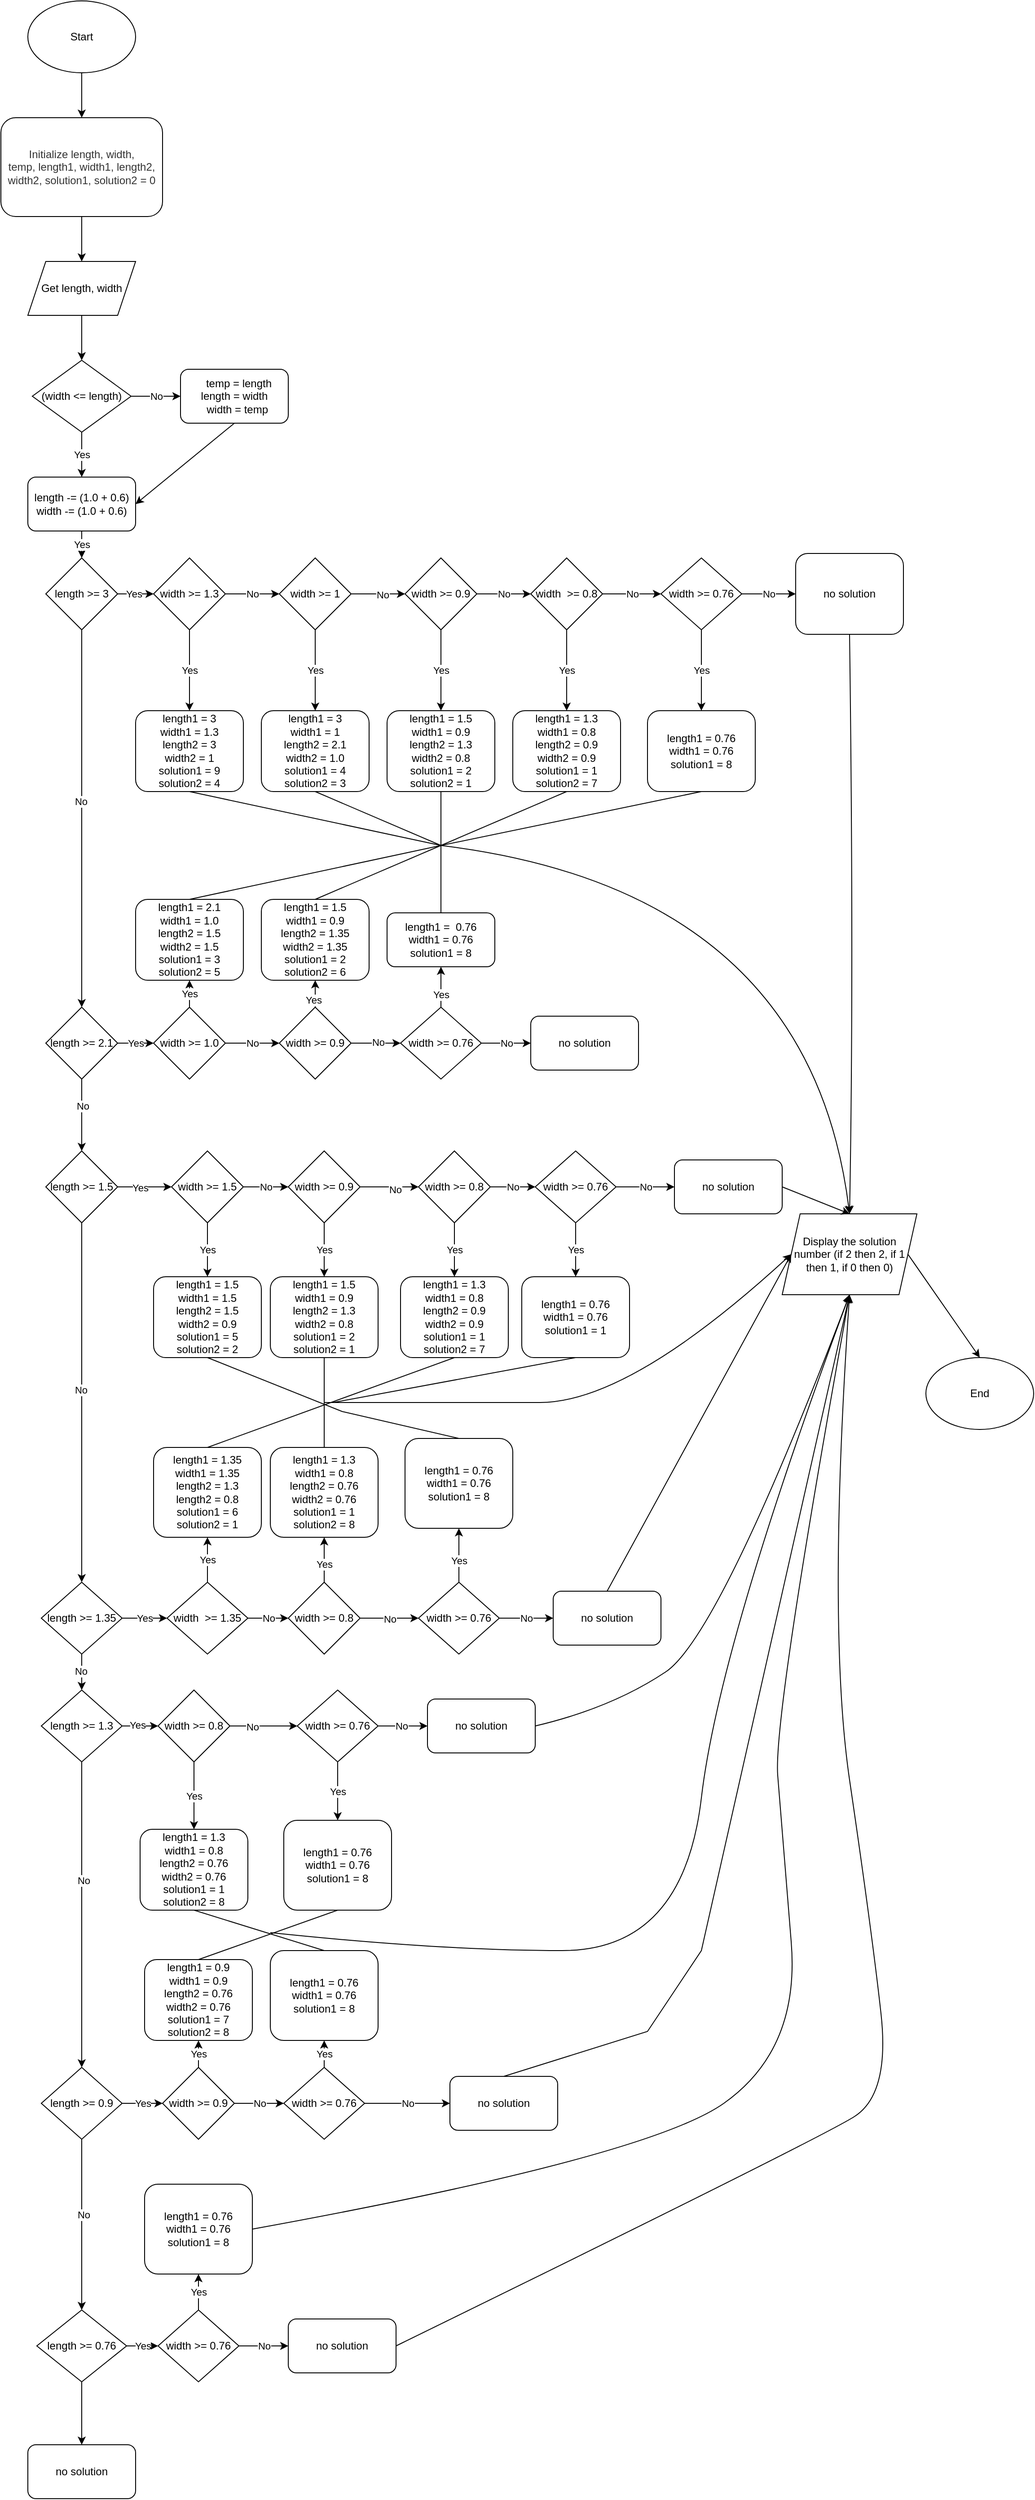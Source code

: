 <mxfile version="15.8.2" type="github">
  <diagram id="d-orxMP7u0uSfBueZLpv" name="Page-1">
    <mxGraphModel dx="1730" dy="965" grid="1" gridSize="10" guides="1" tooltips="1" connect="1" arrows="1" fold="1" page="1" pageScale="1" pageWidth="1200" pageHeight="1920" math="0" shadow="0">
      <root>
        <mxCell id="0" />
        <mxCell id="1" parent="0" />
        <mxCell id="_EXevsXsaBAd4mSZJ1PT-3" value="" style="endArrow=classic;html=1;rounded=0;exitX=0.5;exitY=1;exitDx=0;exitDy=0;entryX=0.5;entryY=0;entryDx=0;entryDy=0;" parent="1" target="_EXevsXsaBAd4mSZJ1PT-4" edge="1">
          <mxGeometry width="50" height="50" relative="1" as="geometry">
            <mxPoint x="100.0" y="110" as="sourcePoint" />
            <mxPoint x="350" y="190" as="targetPoint" />
          </mxGeometry>
        </mxCell>
        <mxCell id="_EXevsXsaBAd4mSZJ1PT-4" value="&lt;span data-lucid-type=&quot;application/vnd.lucid.text&quot; data-lucid-content=&quot;{&amp;#34;t&amp;#34;:&amp;#34;Initialize length, width, temp, length1, width1, length2, width2, type1, type2&amp;#34;,&amp;#34;m&amp;#34;:[{&amp;#34;s&amp;#34;:0,&amp;#34;n&amp;#34;:&amp;#34;a&amp;#34;,&amp;#34;v&amp;#34;:&amp;#34;center&amp;#34;},{&amp;#34;s&amp;#34;:0,&amp;#34;n&amp;#34;:&amp;#34;f&amp;#34;,&amp;#34;v&amp;#34;:&amp;#34;Liberation Serif&amp;#34;,&amp;#34;e&amp;#34;:78},{&amp;#34;s&amp;#34;:0,&amp;#34;n&amp;#34;:&amp;#34;c&amp;#34;,&amp;#34;v&amp;#34;:&amp;#34;333333ff&amp;#34;,&amp;#34;e&amp;#34;:78}]}&quot;&gt;&lt;span style=&quot;text-align: center ; color: rgb(51 , 51 , 51)&quot;&gt;Initialize length, width,&lt;br&gt;temp, length1, width1, length2, width2, solution1, solution2 = 0&lt;/span&gt;&lt;/span&gt;" style="rounded=1;whiteSpace=wrap;html=1;" parent="1" vertex="1">
          <mxGeometry x="10" y="160" width="180" height="110" as="geometry" />
        </mxCell>
        <mxCell id="_EXevsXsaBAd4mSZJ1PT-5" value="Start" style="ellipse;whiteSpace=wrap;html=1;" parent="1" vertex="1">
          <mxGeometry x="40" y="30" width="120" height="80" as="geometry" />
        </mxCell>
        <mxCell id="_EXevsXsaBAd4mSZJ1PT-6" value="" style="endArrow=classic;html=1;rounded=0;" parent="1" edge="1">
          <mxGeometry width="50" height="50" relative="1" as="geometry">
            <mxPoint x="100" y="270" as="sourcePoint" />
            <mxPoint x="100" y="320" as="targetPoint" />
          </mxGeometry>
        </mxCell>
        <mxCell id="_EXevsXsaBAd4mSZJ1PT-7" value="Get length, width" style="shape=parallelogram;perimeter=parallelogramPerimeter;whiteSpace=wrap;html=1;fixedSize=1;" parent="1" vertex="1">
          <mxGeometry x="40" y="320" width="120" height="60" as="geometry" />
        </mxCell>
        <mxCell id="_EXevsXsaBAd4mSZJ1PT-8" value="" style="endArrow=classic;html=1;rounded=0;exitX=0.5;exitY=1;exitDx=0;exitDy=0;" parent="1" source="_EXevsXsaBAd4mSZJ1PT-7" edge="1">
          <mxGeometry width="50" height="50" relative="1" as="geometry">
            <mxPoint x="90" y="430" as="sourcePoint" />
            <mxPoint x="100" y="430" as="targetPoint" />
          </mxGeometry>
        </mxCell>
        <mxCell id="_EXevsXsaBAd4mSZJ1PT-9" value="(width &amp;lt;= length)" style="rhombus;whiteSpace=wrap;html=1;" parent="1" vertex="1">
          <mxGeometry x="45" y="430" width="110" height="80" as="geometry" />
        </mxCell>
        <mxCell id="_EXevsXsaBAd4mSZJ1PT-10" value="Yes" style="endArrow=classic;html=1;rounded=0;exitX=0.5;exitY=1;exitDx=0;exitDy=0;" parent="1" source="_EXevsXsaBAd4mSZJ1PT-9" edge="1">
          <mxGeometry width="50" height="50" relative="1" as="geometry">
            <mxPoint x="80" y="560" as="sourcePoint" />
            <mxPoint x="100" y="560" as="targetPoint" />
          </mxGeometry>
        </mxCell>
        <mxCell id="_EXevsXsaBAd4mSZJ1PT-11" value="No" style="endArrow=classic;html=1;rounded=0;exitX=1;exitY=0.5;exitDx=0;exitDy=0;" parent="1" source="_EXevsXsaBAd4mSZJ1PT-9" edge="1">
          <mxGeometry width="50" height="50" relative="1" as="geometry">
            <mxPoint x="160" y="490" as="sourcePoint" />
            <mxPoint x="210" y="470" as="targetPoint" />
          </mxGeometry>
        </mxCell>
        <mxCell id="_EXevsXsaBAd4mSZJ1PT-12" value="&amp;nbsp; &amp;nbsp;temp = length&lt;br&gt;length = width&lt;br&gt;&amp;nbsp; width = temp" style="rounded=1;whiteSpace=wrap;html=1;align=center;" parent="1" vertex="1">
          <mxGeometry x="210" y="440" width="120" height="60" as="geometry" />
        </mxCell>
        <mxCell id="_EXevsXsaBAd4mSZJ1PT-13" value="length -= (1.0 + 0.6)&lt;br&gt;width -= (1.0 + 0.6)" style="rounded=1;whiteSpace=wrap;html=1;" parent="1" vertex="1">
          <mxGeometry x="40" y="560" width="120" height="60" as="geometry" />
        </mxCell>
        <mxCell id="_EXevsXsaBAd4mSZJ1PT-14" value="Yes" style="endArrow=classic;html=1;rounded=0;exitX=0.5;exitY=1;exitDx=0;exitDy=0;entryX=0.5;entryY=0;entryDx=0;entryDy=0;" parent="1" source="_EXevsXsaBAd4mSZJ1PT-13" target="_EXevsXsaBAd4mSZJ1PT-16" edge="1">
          <mxGeometry width="50" height="50" relative="1" as="geometry">
            <mxPoint x="80" y="670" as="sourcePoint" />
            <mxPoint x="100" y="670" as="targetPoint" />
          </mxGeometry>
        </mxCell>
        <mxCell id="_EXevsXsaBAd4mSZJ1PT-15" value="" style="endArrow=classic;html=1;rounded=0;exitX=0.5;exitY=1;exitDx=0;exitDy=0;entryX=1;entryY=0.5;entryDx=0;entryDy=0;" parent="1" source="_EXevsXsaBAd4mSZJ1PT-12" target="_EXevsXsaBAd4mSZJ1PT-13" edge="1">
          <mxGeometry width="50" height="50" relative="1" as="geometry">
            <mxPoint x="250" y="550" as="sourcePoint" />
            <mxPoint x="300" y="500" as="targetPoint" />
          </mxGeometry>
        </mxCell>
        <mxCell id="_EXevsXsaBAd4mSZJ1PT-16" value="length &amp;gt;= 3" style="rhombus;whiteSpace=wrap;html=1;" parent="1" vertex="1">
          <mxGeometry x="60" y="650" width="80" height="80" as="geometry" />
        </mxCell>
        <mxCell id="_EXevsXsaBAd4mSZJ1PT-17" value="" style="endArrow=classic;html=1;rounded=0;exitX=1;exitY=0.5;exitDx=0;exitDy=0;entryX=0;entryY=0.5;entryDx=0;entryDy=0;" parent="1" target="_EXevsXsaBAd4mSZJ1PT-19" edge="1" source="_EXevsXsaBAd4mSZJ1PT-16">
          <mxGeometry width="50" height="50" relative="1" as="geometry">
            <mxPoint x="140" y="625" as="sourcePoint" />
            <mxPoint x="200" y="515" as="targetPoint" />
          </mxGeometry>
        </mxCell>
        <mxCell id="_EXevsXsaBAd4mSZJ1PT-18" value="Yes" style="edgeLabel;html=1;align=center;verticalAlign=middle;resizable=0;points=[];" parent="_EXevsXsaBAd4mSZJ1PT-17" vertex="1" connectable="0">
          <mxGeometry x="-0.105" relative="1" as="geometry">
            <mxPoint as="offset" />
          </mxGeometry>
        </mxCell>
        <mxCell id="_EXevsXsaBAd4mSZJ1PT-19" value="width &amp;gt;= 1.3" style="rhombus;whiteSpace=wrap;html=1;" parent="1" vertex="1">
          <mxGeometry x="180" y="650" width="80" height="80" as="geometry" />
        </mxCell>
        <mxCell id="_EXevsXsaBAd4mSZJ1PT-20" value="No" style="endArrow=classic;html=1;rounded=0;exitX=1;exitY=0.5;exitDx=0;exitDy=0;entryX=0;entryY=0.5;entryDx=0;entryDy=0;" parent="1" source="_EXevsXsaBAd4mSZJ1PT-19" target="_EXevsXsaBAd4mSZJ1PT-21" edge="1">
          <mxGeometry width="50" height="50" relative="1" as="geometry">
            <mxPoint x="280" y="535" as="sourcePoint" />
            <mxPoint x="330" y="515" as="targetPoint" />
          </mxGeometry>
        </mxCell>
        <mxCell id="_EXevsXsaBAd4mSZJ1PT-21" value="width &amp;gt;= 1" style="rhombus;whiteSpace=wrap;html=1;" parent="1" vertex="1">
          <mxGeometry x="320" y="650" width="80" height="80" as="geometry" />
        </mxCell>
        <mxCell id="_EXevsXsaBAd4mSZJ1PT-22" value="" style="endArrow=classic;html=1;rounded=0;exitX=0.5;exitY=1;exitDx=0;exitDy=0;entryX=0.5;entryY=0;entryDx=0;entryDy=0;" parent="1" source="_EXevsXsaBAd4mSZJ1PT-16" target="_EXevsXsaBAd4mSZJ1PT-23" edge="1">
          <mxGeometry width="50" height="50" relative="1" as="geometry">
            <mxPoint x="70" y="800" as="sourcePoint" />
            <mxPoint x="100" y="800" as="targetPoint" />
          </mxGeometry>
        </mxCell>
        <mxCell id="_EXevsXsaBAd4mSZJ1PT-35" value="No" style="edgeLabel;html=1;align=center;verticalAlign=middle;resizable=0;points=[];" parent="_EXevsXsaBAd4mSZJ1PT-22" vertex="1" connectable="0">
          <mxGeometry x="-0.092" y="-1" relative="1" as="geometry">
            <mxPoint as="offset" />
          </mxGeometry>
        </mxCell>
        <mxCell id="_EXevsXsaBAd4mSZJ1PT-23" value="length &amp;gt;= 2.1" style="rhombus;whiteSpace=wrap;html=1;" parent="1" vertex="1">
          <mxGeometry x="60" y="1150" width="80" height="80" as="geometry" />
        </mxCell>
        <mxCell id="_EXevsXsaBAd4mSZJ1PT-24" value="" style="endArrow=classic;html=1;rounded=0;exitX=0.5;exitY=1;exitDx=0;exitDy=0;entryX=0.5;entryY=0;entryDx=0;entryDy=0;" parent="1" source="_EXevsXsaBAd4mSZJ1PT-23" target="_EXevsXsaBAd4mSZJ1PT-25" edge="1">
          <mxGeometry width="50" height="50" relative="1" as="geometry">
            <mxPoint x="70" y="930" as="sourcePoint" />
            <mxPoint x="100" y="930" as="targetPoint" />
          </mxGeometry>
        </mxCell>
        <mxCell id="_EXevsXsaBAd4mSZJ1PT-36" value="No" style="edgeLabel;html=1;align=center;verticalAlign=middle;resizable=0;points=[];" parent="_EXevsXsaBAd4mSZJ1PT-24" vertex="1" connectable="0">
          <mxGeometry x="-0.244" y="1" relative="1" as="geometry">
            <mxPoint as="offset" />
          </mxGeometry>
        </mxCell>
        <mxCell id="_EXevsXsaBAd4mSZJ1PT-25" value="length &amp;gt;= 1.5" style="rhombus;whiteSpace=wrap;html=1;" parent="1" vertex="1">
          <mxGeometry x="60" y="1310" width="80" height="80" as="geometry" />
        </mxCell>
        <mxCell id="_EXevsXsaBAd4mSZJ1PT-26" value="" style="endArrow=classic;html=1;rounded=0;exitX=0.5;exitY=1;exitDx=0;exitDy=0;entryX=0.5;entryY=0;entryDx=0;entryDy=0;" parent="1" source="_EXevsXsaBAd4mSZJ1PT-25" target="_EXevsXsaBAd4mSZJ1PT-27" edge="1">
          <mxGeometry width="50" height="50" relative="1" as="geometry">
            <mxPoint x="70" y="1060" as="sourcePoint" />
            <mxPoint x="100" y="1050" as="targetPoint" />
          </mxGeometry>
        </mxCell>
        <mxCell id="_EXevsXsaBAd4mSZJ1PT-37" value="No" style="edgeLabel;html=1;align=center;verticalAlign=middle;resizable=0;points=[];" parent="_EXevsXsaBAd4mSZJ1PT-26" vertex="1" connectable="0">
          <mxGeometry x="-0.072" y="-1" relative="1" as="geometry">
            <mxPoint as="offset" />
          </mxGeometry>
        </mxCell>
        <mxCell id="_EXevsXsaBAd4mSZJ1PT-27" value="length &amp;gt;= 1.35" style="rhombus;whiteSpace=wrap;html=1;" parent="1" vertex="1">
          <mxGeometry x="55" y="1790" width="90" height="80" as="geometry" />
        </mxCell>
        <mxCell id="_EXevsXsaBAd4mSZJ1PT-28" value="" style="endArrow=classic;html=1;rounded=0;exitX=0.5;exitY=1;exitDx=0;exitDy=0;entryX=0.5;entryY=0;entryDx=0;entryDy=0;" parent="1" source="_EXevsXsaBAd4mSZJ1PT-27" target="_EXevsXsaBAd4mSZJ1PT-29" edge="1">
          <mxGeometry width="50" height="50" relative="1" as="geometry">
            <mxPoint x="150" y="1110" as="sourcePoint" />
            <mxPoint x="200" y="1090" as="targetPoint" />
          </mxGeometry>
        </mxCell>
        <mxCell id="_EXevsXsaBAd4mSZJ1PT-38" value="No" style="edgeLabel;html=1;align=center;verticalAlign=middle;resizable=0;points=[];" parent="_EXevsXsaBAd4mSZJ1PT-28" vertex="1" connectable="0">
          <mxGeometry x="-0.063" y="-1" relative="1" as="geometry">
            <mxPoint as="offset" />
          </mxGeometry>
        </mxCell>
        <mxCell id="_EXevsXsaBAd4mSZJ1PT-29" value="length &amp;gt;= 1.3" style="rhombus;whiteSpace=wrap;html=1;" parent="1" vertex="1">
          <mxGeometry x="55" y="1910" width="90" height="80" as="geometry" />
        </mxCell>
        <mxCell id="_EXevsXsaBAd4mSZJ1PT-31" value="" style="endArrow=classic;html=1;rounded=0;entryX=0.5;entryY=0;entryDx=0;entryDy=0;exitX=0.5;exitY=1;exitDx=0;exitDy=0;" parent="1" source="_EXevsXsaBAd4mSZJ1PT-29" target="_EXevsXsaBAd4mSZJ1PT-108" edge="1">
          <mxGeometry width="50" height="50" relative="1" as="geometry">
            <mxPoint x="30" y="1450" as="sourcePoint" />
            <mxPoint x="350" y="1290" as="targetPoint" />
          </mxGeometry>
        </mxCell>
        <mxCell id="_EXevsXsaBAd4mSZJ1PT-39" value="No" style="edgeLabel;html=1;align=center;verticalAlign=middle;resizable=0;points=[];" parent="_EXevsXsaBAd4mSZJ1PT-31" vertex="1" connectable="0">
          <mxGeometry x="-0.225" y="2" relative="1" as="geometry">
            <mxPoint as="offset" />
          </mxGeometry>
        </mxCell>
        <mxCell id="_EXevsXsaBAd4mSZJ1PT-33" value="" style="endArrow=classic;html=1;rounded=0;exitX=0.5;exitY=1;exitDx=0;exitDy=0;entryX=0.5;entryY=0;entryDx=0;entryDy=0;" parent="1" source="_EXevsXsaBAd4mSZJ1PT-108" target="_EXevsXsaBAd4mSZJ1PT-34" edge="1">
          <mxGeometry width="50" height="50" relative="1" as="geometry">
            <mxPoint x="430" y="1180" as="sourcePoint" />
            <mxPoint x="480" y="1090" as="targetPoint" />
          </mxGeometry>
        </mxCell>
        <mxCell id="_EXevsXsaBAd4mSZJ1PT-40" value="No" style="edgeLabel;html=1;align=center;verticalAlign=middle;resizable=0;points=[];" parent="_EXevsXsaBAd4mSZJ1PT-33" vertex="1" connectable="0">
          <mxGeometry x="-0.115" y="2" relative="1" as="geometry">
            <mxPoint as="offset" />
          </mxGeometry>
        </mxCell>
        <mxCell id="_EXevsXsaBAd4mSZJ1PT-34" value="length &amp;gt;= 0.76" style="rhombus;whiteSpace=wrap;html=1;" parent="1" vertex="1">
          <mxGeometry x="50" y="2600" width="100" height="80" as="geometry" />
        </mxCell>
        <mxCell id="_EXevsXsaBAd4mSZJ1PT-42" value="length1 = 3&lt;br&gt;width1 = 1.3&lt;br&gt;length2 = 3&lt;br&gt;width2 = 1&lt;br&gt;solution1 = 9&lt;br&gt;solution2 = 4" style="rounded=1;whiteSpace=wrap;html=1;align=center;" parent="1" vertex="1">
          <mxGeometry x="160" y="820" width="120" height="90" as="geometry" />
        </mxCell>
        <mxCell id="_EXevsXsaBAd4mSZJ1PT-45" value="length1 = 3&lt;br&gt;width1 = 1&lt;br&gt;length2 = 2.1&lt;br&gt;width2 = 1.0&lt;br&gt;solution1 = 4&lt;br&gt;solution2 = 3" style="rounded=1;whiteSpace=wrap;html=1;" parent="1" vertex="1">
          <mxGeometry x="300" y="820" width="120" height="90" as="geometry" />
        </mxCell>
        <mxCell id="_EXevsXsaBAd4mSZJ1PT-46" value="Yes" style="endArrow=classic;html=1;rounded=0;exitX=1;exitY=0.5;exitDx=0;exitDy=0;entryX=0;entryY=0.5;entryDx=0;entryDy=0;" parent="1" source="_EXevsXsaBAd4mSZJ1PT-23" target="_EXevsXsaBAd4mSZJ1PT-50" edge="1">
          <mxGeometry width="50" height="50" relative="1" as="geometry">
            <mxPoint x="340" y="850" as="sourcePoint" />
            <mxPoint x="200" y="840" as="targetPoint" />
          </mxGeometry>
        </mxCell>
        <mxCell id="_EXevsXsaBAd4mSZJ1PT-50" value="width &amp;gt;= 1.0" style="rhombus;whiteSpace=wrap;html=1;" parent="1" vertex="1">
          <mxGeometry x="180" y="1150" width="80" height="80" as="geometry" />
        </mxCell>
        <mxCell id="_EXevsXsaBAd4mSZJ1PT-51" value="Yes" style="endArrow=classic;html=1;rounded=0;exitX=0.5;exitY=0;exitDx=0;exitDy=0;entryX=0.5;entryY=1;entryDx=0;entryDy=0;" parent="1" source="_EXevsXsaBAd4mSZJ1PT-50" target="_EXevsXsaBAd4mSZJ1PT-52" edge="1">
          <mxGeometry width="50" height="50" relative="1" as="geometry">
            <mxPoint x="280" y="860" as="sourcePoint" />
            <mxPoint x="330" y="840" as="targetPoint" />
          </mxGeometry>
        </mxCell>
        <mxCell id="_EXevsXsaBAd4mSZJ1PT-52" value="length1 = 2.1&lt;br&gt;width1 = 1.0&lt;br&gt;length2 = 1.5&lt;br&gt;width2 = 1.5&lt;br&gt;solution1 = 3&lt;br&gt;solution2 = 5" style="rounded=1;whiteSpace=wrap;html=1;" parent="1" vertex="1">
          <mxGeometry x="160" y="1030" width="120" height="90" as="geometry" />
        </mxCell>
        <mxCell id="_EXevsXsaBAd4mSZJ1PT-54" value="No" style="endArrow=classic;html=1;rounded=0;exitX=1;exitY=0.5;exitDx=0;exitDy=0;entryX=0;entryY=0.5;entryDx=0;entryDy=0;" parent="1" source="_EXevsXsaBAd4mSZJ1PT-50" target="_EXevsXsaBAd4mSZJ1PT-57" edge="1">
          <mxGeometry width="50" height="50" relative="1" as="geometry">
            <mxPoint x="280" y="870" as="sourcePoint" />
            <mxPoint x="330" y="880" as="targetPoint" />
          </mxGeometry>
        </mxCell>
        <mxCell id="_EXevsXsaBAd4mSZJ1PT-56" value="" style="endArrow=classic;html=1;rounded=0;exitX=1;exitY=0.5;exitDx=0;exitDy=0;entryX=0;entryY=0.5;entryDx=0;entryDy=0;" parent="1" source="_EXevsXsaBAd4mSZJ1PT-25" target="_EXevsXsaBAd4mSZJ1PT-67" edge="1">
          <mxGeometry width="50" height="50" relative="1" as="geometry">
            <mxPoint x="140" y="990" as="sourcePoint" />
            <mxPoint x="190" y="970" as="targetPoint" />
          </mxGeometry>
        </mxCell>
        <mxCell id="_EXevsXsaBAd4mSZJ1PT-72" value="Yes" style="edgeLabel;html=1;align=center;verticalAlign=middle;resizable=0;points=[];" parent="_EXevsXsaBAd4mSZJ1PT-56" vertex="1" connectable="0">
          <mxGeometry x="-0.182" y="-1" relative="1" as="geometry">
            <mxPoint as="offset" />
          </mxGeometry>
        </mxCell>
        <mxCell id="_EXevsXsaBAd4mSZJ1PT-57" value="width &amp;gt;= 0.9" style="rhombus;whiteSpace=wrap;html=1;" parent="1" vertex="1">
          <mxGeometry x="320" y="1150" width="80" height="80" as="geometry" />
        </mxCell>
        <mxCell id="_EXevsXsaBAd4mSZJ1PT-58" value="" style="endArrow=classic;html=1;rounded=0;entryX=0.5;entryY=1;entryDx=0;entryDy=0;exitX=0.5;exitY=0;exitDx=0;exitDy=0;" parent="1" source="_EXevsXsaBAd4mSZJ1PT-57" target="_EXevsXsaBAd4mSZJ1PT-59" edge="1">
          <mxGeometry width="50" height="50" relative="1" as="geometry">
            <mxPoint x="370" y="1070" as="sourcePoint" />
            <mxPoint x="460" y="840" as="targetPoint" />
          </mxGeometry>
        </mxCell>
        <mxCell id="_EXevsXsaBAd4mSZJ1PT-60" value="Yes" style="edgeLabel;html=1;align=center;verticalAlign=middle;resizable=0;points=[];" parent="_EXevsXsaBAd4mSZJ1PT-58" vertex="1" connectable="0">
          <mxGeometry x="-0.421" y="2" relative="1" as="geometry">
            <mxPoint as="offset" />
          </mxGeometry>
        </mxCell>
        <mxCell id="_EXevsXsaBAd4mSZJ1PT-59" value="length1 = 1.5&lt;br&gt;width1 = 0.9&lt;br&gt;length2 = 1.35&lt;br&gt;width2 = 1.35&lt;br&gt;solution1 = 2&lt;br&gt;solution2 = 6" style="rounded=1;whiteSpace=wrap;html=1;" parent="1" vertex="1">
          <mxGeometry x="300" y="1030" width="120" height="90" as="geometry" />
        </mxCell>
        <mxCell id="_EXevsXsaBAd4mSZJ1PT-61" value="width &amp;gt;= 0.76" style="rhombus;whiteSpace=wrap;html=1;" parent="1" vertex="1">
          <mxGeometry x="455" y="1150" width="90" height="80" as="geometry" />
        </mxCell>
        <mxCell id="_EXevsXsaBAd4mSZJ1PT-62" value="" style="endArrow=classic;html=1;rounded=0;exitX=1;exitY=0.5;exitDx=0;exitDy=0;entryX=0;entryY=0.5;entryDx=0;entryDy=0;" parent="1" source="_EXevsXsaBAd4mSZJ1PT-57" target="_EXevsXsaBAd4mSZJ1PT-61" edge="1">
          <mxGeometry width="50" height="50" relative="1" as="geometry">
            <mxPoint x="350" y="970" as="sourcePoint" />
            <mxPoint x="400" y="920" as="targetPoint" />
          </mxGeometry>
        </mxCell>
        <mxCell id="_EXevsXsaBAd4mSZJ1PT-63" value="No" style="edgeLabel;html=1;align=center;verticalAlign=middle;resizable=0;points=[];" parent="_EXevsXsaBAd4mSZJ1PT-62" vertex="1" connectable="0">
          <mxGeometry x="0.086" y="1" relative="1" as="geometry">
            <mxPoint as="offset" />
          </mxGeometry>
        </mxCell>
        <mxCell id="_EXevsXsaBAd4mSZJ1PT-64" value="" style="endArrow=classic;html=1;rounded=0;exitX=0.5;exitY=0;exitDx=0;exitDy=0;entryX=0.5;entryY=1;entryDx=0;entryDy=0;" parent="1" source="_EXevsXsaBAd4mSZJ1PT-61" target="_EXevsXsaBAd4mSZJ1PT-65" edge="1">
          <mxGeometry width="50" height="50" relative="1" as="geometry">
            <mxPoint x="550" y="920" as="sourcePoint" />
            <mxPoint x="590" y="900" as="targetPoint" />
          </mxGeometry>
        </mxCell>
        <mxCell id="_EXevsXsaBAd4mSZJ1PT-66" value="Yes" style="edgeLabel;html=1;align=center;verticalAlign=middle;resizable=0;points=[];" parent="_EXevsXsaBAd4mSZJ1PT-64" vertex="1" connectable="0">
          <mxGeometry x="-0.386" relative="1" as="geometry">
            <mxPoint as="offset" />
          </mxGeometry>
        </mxCell>
        <mxCell id="_EXevsXsaBAd4mSZJ1PT-65" value="length1 = &amp;nbsp;0.76&lt;br&gt;width1 = 0.76&lt;br&gt;solution1 = 8" style="rounded=1;whiteSpace=wrap;html=1;" parent="1" vertex="1">
          <mxGeometry x="440" y="1045" width="120" height="60" as="geometry" />
        </mxCell>
        <mxCell id="_EXevsXsaBAd4mSZJ1PT-67" value="width &amp;gt;= 1.5" style="rhombus;whiteSpace=wrap;html=1;" parent="1" vertex="1">
          <mxGeometry x="200" y="1310" width="80" height="80" as="geometry" />
        </mxCell>
        <mxCell id="_EXevsXsaBAd4mSZJ1PT-68" value="No" style="endArrow=classic;html=1;rounded=0;exitX=1;exitY=0.5;exitDx=0;exitDy=0;entryX=0;entryY=0.5;entryDx=0;entryDy=0;" parent="1" source="_EXevsXsaBAd4mSZJ1PT-67" target="_EXevsXsaBAd4mSZJ1PT-69" edge="1">
          <mxGeometry width="50" height="50" relative="1" as="geometry">
            <mxPoint x="270" y="860" as="sourcePoint" />
            <mxPoint x="320" y="840" as="targetPoint" />
          </mxGeometry>
        </mxCell>
        <mxCell id="_EXevsXsaBAd4mSZJ1PT-69" value="width &amp;gt;= 0.9" style="rhombus;whiteSpace=wrap;html=1;" parent="1" vertex="1">
          <mxGeometry x="330" y="1310" width="80" height="80" as="geometry" />
        </mxCell>
        <mxCell id="_EXevsXsaBAd4mSZJ1PT-73" value="length1 = 1.5&lt;br&gt;width1 = 1.5&lt;br&gt;length2 = 1.5&lt;br&gt;width2 = 0.9&lt;br&gt;solution1 = 5&lt;br&gt;solution2 = 2" style="rounded=1;whiteSpace=wrap;html=1;" parent="1" vertex="1">
          <mxGeometry x="180" y="1450" width="120" height="90" as="geometry" />
        </mxCell>
        <mxCell id="_EXevsXsaBAd4mSZJ1PT-76" value="" style="endArrow=classic;html=1;rounded=0;entryX=0;entryY=0.5;entryDx=0;entryDy=0;exitX=1;exitY=0.5;exitDx=0;exitDy=0;" parent="1" source="_EXevsXsaBAd4mSZJ1PT-21" target="_EXevsXsaBAd4mSZJ1PT-79" edge="1">
          <mxGeometry width="50" height="50" relative="1" as="geometry">
            <mxPoint x="370" y="715" as="sourcePoint" />
            <mxPoint x="450" y="395" as="targetPoint" />
          </mxGeometry>
        </mxCell>
        <mxCell id="_EXevsXsaBAd4mSZJ1PT-78" value="No" style="edgeLabel;html=1;align=center;verticalAlign=middle;resizable=0;points=[];" parent="_EXevsXsaBAd4mSZJ1PT-76" vertex="1" connectable="0">
          <mxGeometry x="0.148" y="-1" relative="1" as="geometry">
            <mxPoint as="offset" />
          </mxGeometry>
        </mxCell>
        <mxCell id="_EXevsXsaBAd4mSZJ1PT-79" value="width &amp;gt;= 0.9" style="rhombus;whiteSpace=wrap;html=1;" parent="1" vertex="1">
          <mxGeometry x="460" y="650" width="80" height="80" as="geometry" />
        </mxCell>
        <mxCell id="_EXevsXsaBAd4mSZJ1PT-80" value="No" style="endArrow=classic;html=1;rounded=0;exitX=1;exitY=0.5;exitDx=0;exitDy=0;entryX=0;entryY=0.5;entryDx=0;entryDy=0;" parent="1" source="_EXevsXsaBAd4mSZJ1PT-79" target="_EXevsXsaBAd4mSZJ1PT-81" edge="1">
          <mxGeometry width="50" height="50" relative="1" as="geometry">
            <mxPoint x="530" y="405" as="sourcePoint" />
            <mxPoint x="590" y="385" as="targetPoint" />
          </mxGeometry>
        </mxCell>
        <mxCell id="_EXevsXsaBAd4mSZJ1PT-81" value="width &amp;nbsp;&amp;gt;= 0.8" style="rhombus;whiteSpace=wrap;html=1;" parent="1" vertex="1">
          <mxGeometry x="600" y="650" width="80" height="80" as="geometry" />
        </mxCell>
        <mxCell id="_EXevsXsaBAd4mSZJ1PT-83" value="length1 = 1.5&lt;br&gt;width1 = 0.9&lt;br&gt;length2 = 1.3&lt;br&gt;width2 = 0.8&lt;br&gt;solution1 = 2&lt;br&gt;solution2 = 1" style="rounded=1;whiteSpace=wrap;html=1;" parent="1" vertex="1">
          <mxGeometry x="440" y="820" width="120" height="90" as="geometry" />
        </mxCell>
        <mxCell id="_EXevsXsaBAd4mSZJ1PT-85" value="length1 = 1.3&lt;br&gt;width1 = 0.8&lt;br&gt;length2 = 0.9&lt;br&gt;width2 = 0.9&lt;br&gt;solution1 = 1&lt;br&gt;solution2 = 7" style="rounded=1;whiteSpace=wrap;html=1;" parent="1" vertex="1">
          <mxGeometry x="580" y="820" width="120" height="90" as="geometry" />
        </mxCell>
        <mxCell id="_EXevsXsaBAd4mSZJ1PT-88" value="No" style="endArrow=classic;html=1;rounded=0;exitX=1;exitY=0.5;exitDx=0;exitDy=0;entryX=0;entryY=0.5;entryDx=0;entryDy=0;" parent="1" source="_EXevsXsaBAd4mSZJ1PT-81" target="_EXevsXsaBAd4mSZJ1PT-89" edge="1">
          <mxGeometry width="50" height="50" relative="1" as="geometry">
            <mxPoint x="670" y="405" as="sourcePoint" />
            <mxPoint x="720" y="385" as="targetPoint" />
          </mxGeometry>
        </mxCell>
        <mxCell id="geJAWq-fUzTMnwiIF5EW-5" value="No" style="edgeStyle=orthogonalEdgeStyle;rounded=0;orthogonalLoop=1;jettySize=auto;html=1;exitX=1;exitY=0.5;exitDx=0;exitDy=0;entryX=0;entryY=0.5;entryDx=0;entryDy=0;" parent="1" source="_EXevsXsaBAd4mSZJ1PT-89" target="geJAWq-fUzTMnwiIF5EW-7" edge="1">
          <mxGeometry relative="1" as="geometry">
            <mxPoint x="890" y="625.176" as="targetPoint" />
          </mxGeometry>
        </mxCell>
        <mxCell id="_EXevsXsaBAd4mSZJ1PT-89" value="width &amp;gt;= 0.76" style="rhombus;whiteSpace=wrap;html=1;" parent="1" vertex="1">
          <mxGeometry x="745" y="650" width="90" height="80" as="geometry" />
        </mxCell>
        <mxCell id="_EXevsXsaBAd4mSZJ1PT-90" value="Yes" style="endArrow=classic;html=1;rounded=0;exitX=0.5;exitY=1;exitDx=0;exitDy=0;entryX=0.5;entryY=0;entryDx=0;entryDy=0;" parent="1" source="_EXevsXsaBAd4mSZJ1PT-89" edge="1" target="_EXevsXsaBAd4mSZJ1PT-91">
          <mxGeometry width="50" height="50" relative="1" as="geometry">
            <mxPoint x="790" y="670" as="sourcePoint" />
            <mxPoint x="790" y="740" as="targetPoint" />
          </mxGeometry>
        </mxCell>
        <mxCell id="_EXevsXsaBAd4mSZJ1PT-91" value="length1 = 0.76&lt;br&gt;width1 = 0.76&lt;br&gt;solution1 = 8" style="rounded=1;whiteSpace=wrap;html=1;" parent="1" vertex="1">
          <mxGeometry x="730" y="820" width="120" height="90" as="geometry" />
        </mxCell>
        <mxCell id="_EXevsXsaBAd4mSZJ1PT-92" value="No" style="endArrow=classic;html=1;rounded=0;exitX=1;exitY=0.5;exitDx=0;exitDy=0;entryX=0;entryY=0.5;entryDx=0;entryDy=0;" parent="1" source="_EXevsXsaBAd4mSZJ1PT-61" target="_EXevsXsaBAd4mSZJ1PT-93" edge="1">
          <mxGeometry width="50" height="50" relative="1" as="geometry">
            <mxPoint x="480" y="990" as="sourcePoint" />
            <mxPoint x="560" y="960" as="targetPoint" />
            <Array as="points" />
          </mxGeometry>
        </mxCell>
        <mxCell id="_EXevsXsaBAd4mSZJ1PT-93" value="no solution" style="rounded=1;whiteSpace=wrap;html=1;" parent="1" vertex="1">
          <mxGeometry x="600" y="1160" width="120" height="60" as="geometry" />
        </mxCell>
        <mxCell id="_EXevsXsaBAd4mSZJ1PT-95" value="width &amp;gt;= 0.8" style="rhombus;whiteSpace=wrap;html=1;" parent="1" vertex="1">
          <mxGeometry x="475" y="1310" width="80" height="80" as="geometry" />
        </mxCell>
        <mxCell id="_EXevsXsaBAd4mSZJ1PT-96" value="" style="endArrow=classic;html=1;rounded=0;exitX=1;exitY=0.5;exitDx=0;exitDy=0;entryX=0;entryY=0.5;entryDx=0;entryDy=0;" parent="1" source="_EXevsXsaBAd4mSZJ1PT-69" target="_EXevsXsaBAd4mSZJ1PT-95" edge="1">
          <mxGeometry width="50" height="50" relative="1" as="geometry">
            <mxPoint x="350" y="930" as="sourcePoint" />
            <mxPoint x="400" y="880" as="targetPoint" />
          </mxGeometry>
        </mxCell>
        <mxCell id="_EXevsXsaBAd4mSZJ1PT-102" value="No" style="edgeLabel;html=1;align=center;verticalAlign=middle;resizable=0;points=[];" parent="_EXevsXsaBAd4mSZJ1PT-96" vertex="1" connectable="0">
          <mxGeometry x="0.189" y="-3" relative="1" as="geometry">
            <mxPoint as="offset" />
          </mxGeometry>
        </mxCell>
        <mxCell id="_EXevsXsaBAd4mSZJ1PT-98" value="length1 = 1.5&lt;br&gt;width1 = 0.9&lt;br&gt;length2 = 1.3&lt;br&gt;width2 = 0.8&lt;br&gt;solution1 = 2&lt;br&gt;solution2 = 1" style="rounded=1;whiteSpace=wrap;html=1;" parent="1" vertex="1">
          <mxGeometry x="310" y="1450" width="120" height="90" as="geometry" />
        </mxCell>
        <mxCell id="_EXevsXsaBAd4mSZJ1PT-104" value="length1 = 1.3&lt;br&gt;width1 = 0.8&lt;br&gt;length2 = 0.9&lt;br&gt;width2 = 0.9&lt;br&gt;solution1 = 1&lt;br&gt;solution2 = 7" style="rounded=1;whiteSpace=wrap;html=1;" parent="1" vertex="1">
          <mxGeometry x="455" y="1450" width="120" height="90" as="geometry" />
        </mxCell>
        <mxCell id="_EXevsXsaBAd4mSZJ1PT-107" value="No" style="endArrow=classic;html=1;rounded=0;exitX=1;exitY=0.5;exitDx=0;exitDy=0;entryX=0;entryY=0.5;entryDx=0;entryDy=0;" parent="1" source="_EXevsXsaBAd4mSZJ1PT-95" target="_EXevsXsaBAd4mSZJ1PT-109" edge="1">
          <mxGeometry width="50" height="50" relative="1" as="geometry">
            <mxPoint x="670" y="980" as="sourcePoint" />
            <mxPoint x="740" y="1000" as="targetPoint" />
          </mxGeometry>
        </mxCell>
        <mxCell id="_EXevsXsaBAd4mSZJ1PT-108" value="length &amp;gt;= 0.9" style="rhombus;whiteSpace=wrap;html=1;" parent="1" vertex="1">
          <mxGeometry x="55" y="2330" width="90" height="80" as="geometry" />
        </mxCell>
        <mxCell id="geJAWq-fUzTMnwiIF5EW-9" value="No" style="edgeStyle=orthogonalEdgeStyle;rounded=0;orthogonalLoop=1;jettySize=auto;html=1;exitX=1;exitY=0.5;exitDx=0;exitDy=0;entryX=0;entryY=0.5;entryDx=0;entryDy=0;" parent="1" source="_EXevsXsaBAd4mSZJ1PT-109" target="geJAWq-fUzTMnwiIF5EW-8" edge="1">
          <mxGeometry relative="1" as="geometry" />
        </mxCell>
        <mxCell id="_EXevsXsaBAd4mSZJ1PT-109" value="width &amp;gt;= 0.76" style="rhombus;whiteSpace=wrap;html=1;" parent="1" vertex="1">
          <mxGeometry x="605" y="1310" width="90" height="80" as="geometry" />
        </mxCell>
        <mxCell id="_EXevsXsaBAd4mSZJ1PT-111" value="length1 = 0.76&lt;br&gt;width1 = 0.76&lt;br&gt;solution1 = 1" style="rounded=1;whiteSpace=wrap;html=1;" parent="1" vertex="1">
          <mxGeometry x="590" y="1450" width="120" height="90" as="geometry" />
        </mxCell>
        <mxCell id="_EXevsXsaBAd4mSZJ1PT-112" value="Yes" style="endArrow=classic;html=1;rounded=0;exitX=1;exitY=0.5;exitDx=0;exitDy=0;entryX=0;entryY=0.5;entryDx=0;entryDy=0;" parent="1" source="_EXevsXsaBAd4mSZJ1PT-27" target="_EXevsXsaBAd4mSZJ1PT-113" edge="1">
          <mxGeometry width="50" height="50" relative="1" as="geometry">
            <mxPoint x="70" y="1380" as="sourcePoint" />
            <mxPoint x="100" y="1380" as="targetPoint" />
          </mxGeometry>
        </mxCell>
        <mxCell id="_EXevsXsaBAd4mSZJ1PT-113" value="width &amp;nbsp;&amp;gt;= 1.35" style="rhombus;whiteSpace=wrap;html=1;" parent="1" vertex="1">
          <mxGeometry x="195" y="1790" width="90" height="80" as="geometry" />
        </mxCell>
        <mxCell id="_EXevsXsaBAd4mSZJ1PT-114" value="No" style="endArrow=classic;html=1;rounded=0;exitX=1;exitY=0.5;exitDx=0;exitDy=0;entryX=0;entryY=0.5;entryDx=0;entryDy=0;" parent="1" source="_EXevsXsaBAd4mSZJ1PT-113" target="_EXevsXsaBAd4mSZJ1PT-115" edge="1">
          <mxGeometry width="50" height="50" relative="1" as="geometry">
            <mxPoint x="140" y="1540" as="sourcePoint" />
            <mxPoint x="103" y="1600" as="targetPoint" />
            <mxPoint as="offset" />
          </mxGeometry>
        </mxCell>
        <mxCell id="_EXevsXsaBAd4mSZJ1PT-115" value="width &amp;gt;= 0.8" style="rhombus;whiteSpace=wrap;html=1;" parent="1" vertex="1">
          <mxGeometry x="330" y="1790" width="80" height="80" as="geometry" />
        </mxCell>
        <mxCell id="_EXevsXsaBAd4mSZJ1PT-116" value="width &amp;gt;= 0.76" style="rhombus;whiteSpace=wrap;html=1;" parent="1" vertex="1">
          <mxGeometry x="475" y="1790" width="90" height="80" as="geometry" />
        </mxCell>
        <mxCell id="_EXevsXsaBAd4mSZJ1PT-117" value="No" style="endArrow=classic;html=1;rounded=0;exitX=1;exitY=0.5;exitDx=0;exitDy=0;entryX=0;entryY=0.5;entryDx=0;entryDy=0;" parent="1" source="_EXevsXsaBAd4mSZJ1PT-115" target="_EXevsXsaBAd4mSZJ1PT-116" edge="1">
          <mxGeometry x="0.02" y="-1" width="50" height="50" relative="1" as="geometry">
            <mxPoint x="272.5" y="1540" as="sourcePoint" />
            <mxPoint x="322.5" y="1490" as="targetPoint" />
            <mxPoint as="offset" />
          </mxGeometry>
        </mxCell>
        <mxCell id="_EXevsXsaBAd4mSZJ1PT-119" value="Yes" style="endArrow=classic;html=1;rounded=0;entryX=0.5;entryY=1;entryDx=0;entryDy=0;exitX=0.5;exitY=0;exitDx=0;exitDy=0;" parent="1" target="_EXevsXsaBAd4mSZJ1PT-120" edge="1" source="_EXevsXsaBAd4mSZJ1PT-113">
          <mxGeometry width="50" height="50" relative="1" as="geometry">
            <mxPoint x="240" y="1510" as="sourcePoint" />
            <mxPoint x="220" y="1550" as="targetPoint" />
          </mxGeometry>
        </mxCell>
        <mxCell id="_EXevsXsaBAd4mSZJ1PT-120" value="length1 = 1.35&lt;br&gt;width1 = 1.35&lt;br&gt;length2 = 1.3&lt;br&gt;length2 = 0.8&lt;br&gt;solution1 = 6&lt;br&gt;solution2 = 1" style="rounded=1;whiteSpace=wrap;html=1;" parent="1" vertex="1">
          <mxGeometry x="180" y="1640" width="120" height="100" as="geometry" />
        </mxCell>
        <mxCell id="_EXevsXsaBAd4mSZJ1PT-122" value="Yes" style="endArrow=classic;html=1;rounded=0;entryX=0.5;entryY=1;entryDx=0;entryDy=0;exitX=0.5;exitY=0;exitDx=0;exitDy=0;" parent="1" source="_EXevsXsaBAd4mSZJ1PT-115" target="_EXevsXsaBAd4mSZJ1PT-123" edge="1">
          <mxGeometry x="-0.185" width="50" height="50" relative="1" as="geometry">
            <mxPoint x="380" y="1510" as="sourcePoint" />
            <mxPoint x="210" y="1670" as="targetPoint" />
            <mxPoint as="offset" />
          </mxGeometry>
        </mxCell>
        <mxCell id="_EXevsXsaBAd4mSZJ1PT-123" value="length1 = 1.3&lt;br&gt;width1 = 0.8&lt;br&gt;length2 = 0.76&lt;br&gt;width2 = 0.76&lt;br&gt;solution1 = 1&lt;br&gt;solution2 = 8" style="rounded=1;whiteSpace=wrap;html=1;" parent="1" vertex="1">
          <mxGeometry x="310" y="1640" width="120" height="100" as="geometry" />
        </mxCell>
        <mxCell id="_EXevsXsaBAd4mSZJ1PT-125" value="length1 = 0.76&lt;br&gt;width1 = 0.76&lt;br&gt;solution1 = 8" style="rounded=1;whiteSpace=wrap;html=1;" parent="1" vertex="1">
          <mxGeometry x="460" y="1630" width="120" height="100" as="geometry" />
        </mxCell>
        <mxCell id="_EXevsXsaBAd4mSZJ1PT-131" value="no solution" style="rounded=1;whiteSpace=wrap;html=1;" parent="1" vertex="1">
          <mxGeometry x="625" y="1800" width="120" height="60" as="geometry" />
        </mxCell>
        <mxCell id="_EXevsXsaBAd4mSZJ1PT-132" value="No" style="endArrow=classic;html=1;rounded=0;exitX=1;exitY=0.5;exitDx=0;exitDy=0;entryX=0;entryY=0.5;entryDx=0;entryDy=0;" parent="1" source="_EXevsXsaBAd4mSZJ1PT-116" target="_EXevsXsaBAd4mSZJ1PT-131" edge="1">
          <mxGeometry width="50" height="50" relative="1" as="geometry">
            <mxPoint x="430" y="1540" as="sourcePoint" />
            <mxPoint x="480" y="1490" as="targetPoint" />
          </mxGeometry>
        </mxCell>
        <mxCell id="_EXevsXsaBAd4mSZJ1PT-133" value="" style="endArrow=classic;html=1;rounded=0;exitX=1;exitY=0.5;exitDx=0;exitDy=0;entryX=0;entryY=0.5;entryDx=0;entryDy=0;" parent="1" source="_EXevsXsaBAd4mSZJ1PT-29" target="_EXevsXsaBAd4mSZJ1PT-135" edge="1">
          <mxGeometry width="50" height="50" relative="1" as="geometry">
            <mxPoint x="230" y="1370" as="sourcePoint" />
            <mxPoint x="245" y="1360" as="targetPoint" />
          </mxGeometry>
        </mxCell>
        <mxCell id="_EXevsXsaBAd4mSZJ1PT-147" value="Yes" style="edgeLabel;html=1;align=center;verticalAlign=middle;resizable=0;points=[];" parent="_EXevsXsaBAd4mSZJ1PT-133" vertex="1" connectable="0">
          <mxGeometry x="-0.177" y="1" relative="1" as="geometry">
            <mxPoint as="offset" />
          </mxGeometry>
        </mxCell>
        <mxCell id="_EXevsXsaBAd4mSZJ1PT-135" value="width &amp;gt;= 0.8" style="rhombus;whiteSpace=wrap;html=1;" parent="1" vertex="1">
          <mxGeometry x="185" y="1910" width="80" height="80" as="geometry" />
        </mxCell>
        <mxCell id="_EXevsXsaBAd4mSZJ1PT-137" value="length1 = 1.3&lt;br&gt;width1 = 0.8&lt;br&gt;length2 = 0.76&lt;br&gt;width2 = 0.76&lt;br&gt;solution1 = 1&lt;br&gt;solution2 = 8" style="rounded=1;whiteSpace=wrap;html=1;" parent="1" vertex="1">
          <mxGeometry x="165" y="2065" width="120" height="90" as="geometry" />
        </mxCell>
        <mxCell id="_EXevsXsaBAd4mSZJ1PT-139" value="width &amp;gt;= 0.76" style="rhombus;whiteSpace=wrap;html=1;" parent="1" vertex="1">
          <mxGeometry x="340" y="1910" width="90" height="80" as="geometry" />
        </mxCell>
        <mxCell id="_EXevsXsaBAd4mSZJ1PT-141" value="length1 = 0.76&lt;br&gt;width1 = 0.76&lt;br&gt;solution1 = 8" style="rounded=1;whiteSpace=wrap;html=1;" parent="1" vertex="1">
          <mxGeometry x="325" y="2055" width="120" height="100" as="geometry" />
        </mxCell>
        <mxCell id="_EXevsXsaBAd4mSZJ1PT-142" value="no solution" style="rounded=1;whiteSpace=wrap;html=1;" parent="1" vertex="1">
          <mxGeometry x="485" y="1920" width="120" height="60" as="geometry" />
        </mxCell>
        <mxCell id="_EXevsXsaBAd4mSZJ1PT-143" value="" style="endArrow=classic;html=1;rounded=0;exitX=1;exitY=0.5;exitDx=0;exitDy=0;entryX=0;entryY=0.5;entryDx=0;entryDy=0;" parent="1" source="_EXevsXsaBAd4mSZJ1PT-139" target="_EXevsXsaBAd4mSZJ1PT-142" edge="1">
          <mxGeometry width="50" height="50" relative="1" as="geometry">
            <mxPoint x="551.25" y="1390" as="sourcePoint" />
            <mxPoint x="601.25" y="1340" as="targetPoint" />
          </mxGeometry>
        </mxCell>
        <mxCell id="_EXevsXsaBAd4mSZJ1PT-145" value="No" style="edgeLabel;html=1;align=center;verticalAlign=middle;resizable=0;points=[];" parent="_EXevsXsaBAd4mSZJ1PT-143" vertex="1" connectable="0">
          <mxGeometry x="-0.051" relative="1" as="geometry">
            <mxPoint as="offset" />
          </mxGeometry>
        </mxCell>
        <mxCell id="_EXevsXsaBAd4mSZJ1PT-144" value="" style="endArrow=classic;html=1;rounded=0;exitX=1;exitY=0.5;exitDx=0;exitDy=0;entryX=0;entryY=0.5;entryDx=0;entryDy=0;" parent="1" source="_EXevsXsaBAd4mSZJ1PT-135" target="_EXevsXsaBAd4mSZJ1PT-139" edge="1">
          <mxGeometry width="50" height="50" relative="1" as="geometry">
            <mxPoint x="290" y="1420" as="sourcePoint" />
            <mxPoint x="340" y="1370" as="targetPoint" />
          </mxGeometry>
        </mxCell>
        <mxCell id="_EXevsXsaBAd4mSZJ1PT-148" value="No" style="edgeLabel;html=1;align=center;verticalAlign=middle;resizable=0;points=[];" parent="_EXevsXsaBAd4mSZJ1PT-144" vertex="1" connectable="0">
          <mxGeometry x="-0.335" y="-1" relative="1" as="geometry">
            <mxPoint as="offset" />
          </mxGeometry>
        </mxCell>
        <mxCell id="_EXevsXsaBAd4mSZJ1PT-146" value="Yes" style="endArrow=classic;html=1;rounded=0;exitX=1;exitY=0.5;exitDx=0;exitDy=0;entryX=0;entryY=0.5;entryDx=0;entryDy=0;" parent="1" source="_EXevsXsaBAd4mSZJ1PT-108" target="_EXevsXsaBAd4mSZJ1PT-149" edge="1">
          <mxGeometry width="50" height="50" relative="1" as="geometry">
            <mxPoint x="370" y="1250" as="sourcePoint" />
            <mxPoint x="420" y="1200" as="targetPoint" />
          </mxGeometry>
        </mxCell>
        <mxCell id="_EXevsXsaBAd4mSZJ1PT-149" value="width &amp;gt;= 0.9" style="rhombus;whiteSpace=wrap;html=1;" parent="1" vertex="1">
          <mxGeometry x="190" y="2330" width="80" height="80" as="geometry" />
        </mxCell>
        <mxCell id="_EXevsXsaBAd4mSZJ1PT-151" value="length1 = 0.9&lt;br&gt;width1 = 0.9&lt;br&gt;length2 = 0.76&lt;br&gt;width2 = 0.76&lt;br&gt;solution1 = 7&lt;br&gt;solution2 = 8" style="rounded=1;whiteSpace=wrap;html=1;" parent="1" vertex="1">
          <mxGeometry x="170" y="2210" width="120" height="90" as="geometry" />
        </mxCell>
        <mxCell id="_EXevsXsaBAd4mSZJ1PT-152" value="No" style="endArrow=classic;html=1;rounded=0;entryX=0;entryY=0.5;entryDx=0;entryDy=0;exitX=1;exitY=0.5;exitDx=0;exitDy=0;" parent="1" source="_EXevsXsaBAd4mSZJ1PT-149" target="_EXevsXsaBAd4mSZJ1PT-154" edge="1">
          <mxGeometry width="50" height="50" relative="1" as="geometry">
            <mxPoint x="550" y="1220" as="sourcePoint" />
            <mxPoint x="760" y="1350.0" as="targetPoint" />
          </mxGeometry>
        </mxCell>
        <mxCell id="_EXevsXsaBAd4mSZJ1PT-154" value="width &amp;gt;= 0.76" style="rhombus;whiteSpace=wrap;html=1;" parent="1" vertex="1">
          <mxGeometry x="325" y="2330" width="90" height="80" as="geometry" />
        </mxCell>
        <mxCell id="_EXevsXsaBAd4mSZJ1PT-155" value="Yes" style="endArrow=classic;html=1;rounded=0;exitX=0.5;exitY=0;exitDx=0;exitDy=0;entryX=0.5;entryY=1;entryDx=0;entryDy=0;" parent="1" source="_EXevsXsaBAd4mSZJ1PT-154" target="_EXevsXsaBAd4mSZJ1PT-156" edge="1">
          <mxGeometry width="50" height="50" relative="1" as="geometry">
            <mxPoint x="854.58" y="1280" as="sourcePoint" />
            <mxPoint x="854.58" y="1330" as="targetPoint" />
          </mxGeometry>
        </mxCell>
        <mxCell id="_EXevsXsaBAd4mSZJ1PT-156" value="length1 = 0.76&lt;br&gt;width1 = 0.76&lt;br&gt;solution1 = 8" style="rounded=1;whiteSpace=wrap;html=1;" parent="1" vertex="1">
          <mxGeometry x="310" y="2200" width="120" height="100" as="geometry" />
        </mxCell>
        <mxCell id="_EXevsXsaBAd4mSZJ1PT-157" value="no solution" style="rounded=1;whiteSpace=wrap;html=1;" parent="1" vertex="1">
          <mxGeometry x="510" y="2340" width="120" height="60" as="geometry" />
        </mxCell>
        <mxCell id="_EXevsXsaBAd4mSZJ1PT-158" value="No" style="endArrow=classic;html=1;rounded=0;exitX=1;exitY=0.5;exitDx=0;exitDy=0;entryX=0;entryY=0.5;entryDx=0;entryDy=0;" parent="1" source="_EXevsXsaBAd4mSZJ1PT-154" target="_EXevsXsaBAd4mSZJ1PT-157" edge="1">
          <mxGeometry width="50" height="50" relative="1" as="geometry">
            <mxPoint x="852.5" y="1370" as="sourcePoint" />
            <mxPoint x="902.5" y="1320" as="targetPoint" />
          </mxGeometry>
        </mxCell>
        <mxCell id="_EXevsXsaBAd4mSZJ1PT-159" value="Yes" style="endArrow=classic;html=1;rounded=0;exitX=0.5;exitY=0;exitDx=0;exitDy=0;entryX=0.5;entryY=1;entryDx=0;entryDy=0;" parent="1" source="_EXevsXsaBAd4mSZJ1PT-149" target="_EXevsXsaBAd4mSZJ1PT-151" edge="1">
          <mxGeometry width="50" height="50" relative="1" as="geometry">
            <mxPoint x="480" y="1160.0" as="sourcePoint" />
            <mxPoint x="640" y="1160" as="targetPoint" />
          </mxGeometry>
        </mxCell>
        <mxCell id="_EXevsXsaBAd4mSZJ1PT-168" value="width &amp;gt;= 0.76" style="rhombus;whiteSpace=wrap;html=1;" parent="1" vertex="1">
          <mxGeometry x="185" y="2600" width="90" height="80" as="geometry" />
        </mxCell>
        <mxCell id="_EXevsXsaBAd4mSZJ1PT-169" value="Yes" style="endArrow=classic;html=1;rounded=0;exitX=0.5;exitY=0;exitDx=0;exitDy=0;entryX=0.5;entryY=1;entryDx=0;entryDy=0;" parent="1" source="_EXevsXsaBAd4mSZJ1PT-168" target="_EXevsXsaBAd4mSZJ1PT-170" edge="1">
          <mxGeometry width="50" height="50" relative="1" as="geometry">
            <mxPoint x="819.58" y="1460" as="sourcePoint" />
            <mxPoint x="819.58" y="1510" as="targetPoint" />
          </mxGeometry>
        </mxCell>
        <mxCell id="_EXevsXsaBAd4mSZJ1PT-170" value="length1 = 0.76&lt;br&gt;width1 = 0.76&lt;br&gt;solution1 = 8" style="rounded=1;whiteSpace=wrap;html=1;" parent="1" vertex="1">
          <mxGeometry x="170" y="2460" width="120" height="100" as="geometry" />
        </mxCell>
        <mxCell id="_EXevsXsaBAd4mSZJ1PT-171" value="no solution" style="rounded=1;whiteSpace=wrap;html=1;" parent="1" vertex="1">
          <mxGeometry x="330" y="2610" width="120" height="60" as="geometry" />
        </mxCell>
        <mxCell id="_EXevsXsaBAd4mSZJ1PT-172" value="No" style="endArrow=classic;html=1;rounded=0;exitX=1;exitY=0.5;exitDx=0;exitDy=0;entryX=0;entryY=0.5;entryDx=0;entryDy=0;" parent="1" source="_EXevsXsaBAd4mSZJ1PT-168" target="_EXevsXsaBAd4mSZJ1PT-171" edge="1">
          <mxGeometry width="50" height="50" relative="1" as="geometry">
            <mxPoint x="862.5" y="1440" as="sourcePoint" />
            <mxPoint x="912.5" y="1390" as="targetPoint" />
          </mxGeometry>
        </mxCell>
        <mxCell id="_EXevsXsaBAd4mSZJ1PT-173" value="Yes" style="endArrow=classic;html=1;rounded=0;exitX=1;exitY=0.5;exitDx=0;exitDy=0;entryX=0;entryY=0.5;entryDx=0;entryDy=0;" parent="1" source="_EXevsXsaBAd4mSZJ1PT-34" target="_EXevsXsaBAd4mSZJ1PT-168" edge="1">
          <mxGeometry width="50" height="50" relative="1" as="geometry">
            <mxPoint x="700" y="1310" as="sourcePoint" />
            <mxPoint x="780" y="1420" as="targetPoint" />
          </mxGeometry>
        </mxCell>
        <mxCell id="_EXevsXsaBAd4mSZJ1PT-175" value="no solution" style="rounded=1;whiteSpace=wrap;html=1;" parent="1" vertex="1">
          <mxGeometry x="40" y="2750" width="120" height="60" as="geometry" />
        </mxCell>
        <mxCell id="_EXevsXsaBAd4mSZJ1PT-176" value="" style="endArrow=classic;html=1;rounded=0;exitX=0.5;exitY=1;exitDx=0;exitDy=0;entryX=0.5;entryY=0;entryDx=0;entryDy=0;" parent="1" source="_EXevsXsaBAd4mSZJ1PT-34" target="_EXevsXsaBAd4mSZJ1PT-175" edge="1">
          <mxGeometry width="50" height="50" relative="1" as="geometry">
            <mxPoint x="580" y="1320" as="sourcePoint" />
            <mxPoint x="630" y="1270" as="targetPoint" />
          </mxGeometry>
        </mxCell>
        <mxCell id="geJAWq-fUzTMnwiIF5EW-7" value="no solution" style="rounded=1;whiteSpace=wrap;html=1;" parent="1" vertex="1">
          <mxGeometry x="895" y="645" width="120" height="90" as="geometry" />
        </mxCell>
        <mxCell id="geJAWq-fUzTMnwiIF5EW-8" value="no solution" style="rounded=1;whiteSpace=wrap;html=1;" parent="1" vertex="1">
          <mxGeometry x="760" y="1320" width="120" height="60" as="geometry" />
        </mxCell>
        <mxCell id="fTTYlOmebUJ7Rq1Px_oB-2" value="Yes" style="endArrow=classic;html=1;rounded=0;exitX=0.5;exitY=1;exitDx=0;exitDy=0;entryX=0.5;entryY=0;entryDx=0;entryDy=0;" parent="1" source="_EXevsXsaBAd4mSZJ1PT-81" target="_EXevsXsaBAd4mSZJ1PT-85" edge="1">
          <mxGeometry width="50" height="50" relative="1" as="geometry">
            <mxPoint x="810" y="685" as="sourcePoint" />
            <mxPoint x="810" y="760" as="targetPoint" />
          </mxGeometry>
        </mxCell>
        <mxCell id="fTTYlOmebUJ7Rq1Px_oB-3" value="Yes" style="endArrow=classic;html=1;rounded=0;entryX=0.5;entryY=0;entryDx=0;entryDy=0;exitX=0.5;exitY=1;exitDx=0;exitDy=0;" parent="1" edge="1" target="_EXevsXsaBAd4mSZJ1PT-83" source="_EXevsXsaBAd4mSZJ1PT-79">
          <mxGeometry width="50" height="50" relative="1" as="geometry">
            <mxPoint x="510" y="680" as="sourcePoint" />
            <mxPoint x="499.5" y="740" as="targetPoint" />
          </mxGeometry>
        </mxCell>
        <mxCell id="fTTYlOmebUJ7Rq1Px_oB-4" value="Yes" style="endArrow=classic;html=1;rounded=0;entryX=0.5;entryY=0;entryDx=0;entryDy=0;exitX=0.5;exitY=1;exitDx=0;exitDy=0;" parent="1" edge="1" target="_EXevsXsaBAd4mSZJ1PT-45" source="_EXevsXsaBAd4mSZJ1PT-21">
          <mxGeometry width="50" height="50" relative="1" as="geometry">
            <mxPoint x="360" y="690" as="sourcePoint" />
            <mxPoint x="359.5" y="740" as="targetPoint" />
          </mxGeometry>
        </mxCell>
        <mxCell id="fTTYlOmebUJ7Rq1Px_oB-5" value="Yes" style="endArrow=classic;html=1;rounded=0;entryX=0.5;entryY=0;entryDx=0;entryDy=0;exitX=0.5;exitY=1;exitDx=0;exitDy=0;" parent="1" edge="1" target="_EXevsXsaBAd4mSZJ1PT-42" source="_EXevsXsaBAd4mSZJ1PT-19">
          <mxGeometry width="50" height="50" relative="1" as="geometry">
            <mxPoint x="230" y="680" as="sourcePoint" />
            <mxPoint x="219.5" y="740" as="targetPoint" />
          </mxGeometry>
        </mxCell>
        <mxCell id="fTTYlOmebUJ7Rq1Px_oB-17" value="" style="endArrow=none;html=1;rounded=0;exitX=0.5;exitY=0;exitDx=0;exitDy=0;entryX=0.5;entryY=1;entryDx=0;entryDy=0;" parent="1" source="_EXevsXsaBAd4mSZJ1PT-65" target="_EXevsXsaBAd4mSZJ1PT-83" edge="1">
          <mxGeometry width="50" height="50" relative="1" as="geometry">
            <mxPoint x="610" y="910" as="sourcePoint" />
            <mxPoint x="660" y="860" as="targetPoint" />
          </mxGeometry>
        </mxCell>
        <mxCell id="fTTYlOmebUJ7Rq1Px_oB-18" value="" style="endArrow=none;html=1;rounded=0;exitX=0.5;exitY=1;exitDx=0;exitDy=0;" parent="1" source="_EXevsXsaBAd4mSZJ1PT-42" edge="1">
          <mxGeometry width="50" height="50" relative="1" as="geometry">
            <mxPoint x="410" y="890" as="sourcePoint" />
            <mxPoint x="500" y="970" as="targetPoint" />
          </mxGeometry>
        </mxCell>
        <mxCell id="fTTYlOmebUJ7Rq1Px_oB-19" value="" style="endArrow=none;html=1;rounded=0;entryX=0.5;entryY=1;entryDx=0;entryDy=0;" parent="1" target="_EXevsXsaBAd4mSZJ1PT-91" edge="1">
          <mxGeometry width="50" height="50" relative="1" as="geometry">
            <mxPoint x="500" y="970" as="sourcePoint" />
            <mxPoint x="670" y="840" as="targetPoint" />
          </mxGeometry>
        </mxCell>
        <mxCell id="fTTYlOmebUJ7Rq1Px_oB-20" value="" style="endArrow=none;html=1;rounded=0;exitX=0.5;exitY=0;exitDx=0;exitDy=0;" parent="1" source="_EXevsXsaBAd4mSZJ1PT-59" edge="1">
          <mxGeometry width="50" height="50" relative="1" as="geometry">
            <mxPoint x="410" y="890" as="sourcePoint" />
            <mxPoint x="500" y="970" as="targetPoint" />
          </mxGeometry>
        </mxCell>
        <mxCell id="fTTYlOmebUJ7Rq1Px_oB-21" value="" style="endArrow=none;html=1;rounded=0;entryX=0.5;entryY=1;entryDx=0;entryDy=0;" parent="1" target="_EXevsXsaBAd4mSZJ1PT-85" edge="1">
          <mxGeometry width="50" height="50" relative="1" as="geometry">
            <mxPoint x="500" y="970" as="sourcePoint" />
            <mxPoint x="660" y="860" as="targetPoint" />
          </mxGeometry>
        </mxCell>
        <mxCell id="fTTYlOmebUJ7Rq1Px_oB-22" value="" style="endArrow=none;html=1;rounded=0;exitX=0.5;exitY=0;exitDx=0;exitDy=0;" parent="1" source="_EXevsXsaBAd4mSZJ1PT-52" edge="1">
          <mxGeometry width="50" height="50" relative="1" as="geometry">
            <mxPoint x="360" y="880" as="sourcePoint" />
            <mxPoint x="500" y="970" as="targetPoint" />
          </mxGeometry>
        </mxCell>
        <mxCell id="fTTYlOmebUJ7Rq1Px_oB-23" value="" style="endArrow=none;html=1;rounded=0;entryX=0.5;entryY=1;entryDx=0;entryDy=0;" parent="1" target="_EXevsXsaBAd4mSZJ1PT-45" edge="1">
          <mxGeometry width="50" height="50" relative="1" as="geometry">
            <mxPoint x="500" y="970" as="sourcePoint" />
            <mxPoint x="590" y="830" as="targetPoint" />
          </mxGeometry>
        </mxCell>
        <mxCell id="fTTYlOmebUJ7Rq1Px_oB-26" value="Yes" style="endArrow=classic;html=1;rounded=0;exitX=0.5;exitY=1;exitDx=0;exitDy=0;entryX=0.5;entryY=0;entryDx=0;entryDy=0;" parent="1" source="_EXevsXsaBAd4mSZJ1PT-67" target="_EXevsXsaBAd4mSZJ1PT-73" edge="1">
          <mxGeometry width="50" height="50" relative="1" as="geometry">
            <mxPoint x="220" y="1270" as="sourcePoint" />
            <mxPoint x="270" y="1220" as="targetPoint" />
          </mxGeometry>
        </mxCell>
        <mxCell id="fTTYlOmebUJ7Rq1Px_oB-28" value="Yes" style="endArrow=classic;html=1;rounded=0;entryX=0.5;entryY=0;entryDx=0;entryDy=0;exitX=0.5;exitY=1;exitDx=0;exitDy=0;" parent="1" edge="1" target="_EXevsXsaBAd4mSZJ1PT-98" source="_EXevsXsaBAd4mSZJ1PT-69">
          <mxGeometry width="50" height="50" relative="1" as="geometry">
            <mxPoint x="380" y="1240" as="sourcePoint" />
            <mxPoint x="384.66" y="1240" as="targetPoint" />
          </mxGeometry>
        </mxCell>
        <mxCell id="fTTYlOmebUJ7Rq1Px_oB-29" value="Yes" style="endArrow=classic;html=1;rounded=0;exitX=0.5;exitY=1;exitDx=0;exitDy=0;entryX=0.5;entryY=0;entryDx=0;entryDy=0;" parent="1" edge="1" target="_EXevsXsaBAd4mSZJ1PT-104" source="_EXevsXsaBAd4mSZJ1PT-95">
          <mxGeometry width="50" height="50" relative="1" as="geometry">
            <mxPoint x="519.66" y="1210" as="sourcePoint" />
            <mxPoint x="519.66" y="1240" as="targetPoint" />
          </mxGeometry>
        </mxCell>
        <mxCell id="fTTYlOmebUJ7Rq1Px_oB-30" value="Yes" style="endArrow=classic;html=1;rounded=0;exitX=0.5;exitY=1;exitDx=0;exitDy=0;entryX=0.5;entryY=0;entryDx=0;entryDy=0;" parent="1" edge="1" target="_EXevsXsaBAd4mSZJ1PT-111" source="_EXevsXsaBAd4mSZJ1PT-109">
          <mxGeometry width="50" height="50" relative="1" as="geometry">
            <mxPoint x="664.66" y="1210" as="sourcePoint" />
            <mxPoint x="664.66" y="1240" as="targetPoint" />
          </mxGeometry>
        </mxCell>
        <mxCell id="fTTYlOmebUJ7Rq1Px_oB-32" value="Yes" style="endArrow=classic;html=1;rounded=0;entryX=0.5;entryY=1;entryDx=0;entryDy=0;exitX=0.5;exitY=0;exitDx=0;exitDy=0;" parent="1" edge="1" target="_EXevsXsaBAd4mSZJ1PT-125" source="_EXevsXsaBAd4mSZJ1PT-116">
          <mxGeometry x="-0.185" width="50" height="50" relative="1" as="geometry">
            <mxPoint x="524.76" y="1510" as="sourcePoint" />
            <mxPoint x="524.76" y="1490" as="targetPoint" />
            <mxPoint as="offset" />
          </mxGeometry>
        </mxCell>
        <mxCell id="fTTYlOmebUJ7Rq1Px_oB-33" value="" style="endArrow=none;html=1;rounded=0;exitX=0.5;exitY=1;exitDx=0;exitDy=0;entryX=0.5;entryY=0;entryDx=0;entryDy=0;" parent="1" source="_EXevsXsaBAd4mSZJ1PT-73" target="_EXevsXsaBAd4mSZJ1PT-125" edge="1">
          <mxGeometry width="50" height="50" relative="1" as="geometry">
            <mxPoint x="230" y="1390" as="sourcePoint" />
            <mxPoint x="280" y="1340" as="targetPoint" />
            <Array as="points">
              <mxPoint x="390" y="1600" />
            </Array>
          </mxGeometry>
        </mxCell>
        <mxCell id="fTTYlOmebUJ7Rq1Px_oB-34" value="" style="endArrow=none;html=1;rounded=0;exitX=0.5;exitY=0;exitDx=0;exitDy=0;entryX=0.5;entryY=1;entryDx=0;entryDy=0;" parent="1" source="_EXevsXsaBAd4mSZJ1PT-120" target="_EXevsXsaBAd4mSZJ1PT-104" edge="1">
          <mxGeometry width="50" height="50" relative="1" as="geometry">
            <mxPoint x="250" y="1410" as="sourcePoint" />
            <mxPoint x="300" y="1360" as="targetPoint" />
          </mxGeometry>
        </mxCell>
        <mxCell id="fTTYlOmebUJ7Rq1Px_oB-35" value="" style="endArrow=none;html=1;rounded=0;exitX=0.5;exitY=0;exitDx=0;exitDy=0;entryX=0.5;entryY=1;entryDx=0;entryDy=0;" parent="1" source="_EXevsXsaBAd4mSZJ1PT-123" target="_EXevsXsaBAd4mSZJ1PT-98" edge="1">
          <mxGeometry width="50" height="50" relative="1" as="geometry">
            <mxPoint x="370" y="1390" as="sourcePoint" />
            <mxPoint x="420" y="1340" as="targetPoint" />
          </mxGeometry>
        </mxCell>
        <mxCell id="fTTYlOmebUJ7Rq1Px_oB-36" value="" style="endArrow=none;html=1;rounded=0;entryX=0.5;entryY=1;entryDx=0;entryDy=0;" parent="1" target="_EXevsXsaBAd4mSZJ1PT-111" edge="1">
          <mxGeometry width="50" height="50" relative="1" as="geometry">
            <mxPoint x="380" y="1590" as="sourcePoint" />
            <mxPoint x="680" y="1350" as="targetPoint" />
          </mxGeometry>
        </mxCell>
        <mxCell id="fTTYlOmebUJ7Rq1Px_oB-37" value="Yes" style="endArrow=classic;html=1;rounded=0;exitX=0.5;exitY=1;exitDx=0;exitDy=0;entryX=0.5;entryY=0;entryDx=0;entryDy=0;" parent="1" source="_EXevsXsaBAd4mSZJ1PT-135" target="_EXevsXsaBAd4mSZJ1PT-137" edge="1">
          <mxGeometry width="50" height="50" relative="1" as="geometry">
            <mxPoint x="460" y="1820" as="sourcePoint" />
            <mxPoint x="510" y="1770" as="targetPoint" />
          </mxGeometry>
        </mxCell>
        <mxCell id="fTTYlOmebUJ7Rq1Px_oB-39" value="Yes" style="endArrow=classic;html=1;rounded=0;exitX=0.5;exitY=1;exitDx=0;exitDy=0;entryX=0.5;entryY=0;entryDx=0;entryDy=0;" parent="1" source="_EXevsXsaBAd4mSZJ1PT-139" target="_EXevsXsaBAd4mSZJ1PT-141" edge="1">
          <mxGeometry width="50" height="50" relative="1" as="geometry">
            <mxPoint x="410" y="1690" as="sourcePoint" />
            <mxPoint x="460" y="1640" as="targetPoint" />
          </mxGeometry>
        </mxCell>
        <mxCell id="fTTYlOmebUJ7Rq1Px_oB-40" value="" style="endArrow=none;html=1;rounded=0;entryX=0.5;entryY=0;entryDx=0;entryDy=0;exitX=0.5;exitY=1;exitDx=0;exitDy=0;" parent="1" target="_EXevsXsaBAd4mSZJ1PT-156" edge="1" source="_EXevsXsaBAd4mSZJ1PT-137">
          <mxGeometry width="50" height="50" relative="1" as="geometry">
            <mxPoint x="235" y="1840" as="sourcePoint" />
            <mxPoint x="280" y="1810" as="targetPoint" />
          </mxGeometry>
        </mxCell>
        <mxCell id="fTTYlOmebUJ7Rq1Px_oB-41" value="" style="endArrow=none;html=1;rounded=0;exitX=0.5;exitY=0;exitDx=0;exitDy=0;entryX=0.5;entryY=1;entryDx=0;entryDy=0;" parent="1" source="_EXevsXsaBAd4mSZJ1PT-151" target="_EXevsXsaBAd4mSZJ1PT-141" edge="1">
          <mxGeometry width="50" height="50" relative="1" as="geometry">
            <mxPoint x="280" y="1870" as="sourcePoint" />
            <mxPoint x="330" y="1820" as="targetPoint" />
          </mxGeometry>
        </mxCell>
        <mxCell id="fTTYlOmebUJ7Rq1Px_oB-42" value="" style="curved=1;endArrow=classic;html=1;rounded=0;entryX=0.5;entryY=1;entryDx=0;entryDy=0;" parent="1" target="fTTYlOmebUJ7Rq1Px_oB-48" edge="1">
          <mxGeometry width="50" height="50" relative="1" as="geometry">
            <mxPoint x="310" y="2180" as="sourcePoint" />
            <mxPoint x="960" y="1500" as="targetPoint" />
            <Array as="points">
              <mxPoint x="500" y="2200" />
              <mxPoint x="770" y="2200" />
              <mxPoint x="810" y="1860" />
            </Array>
          </mxGeometry>
        </mxCell>
        <mxCell id="fTTYlOmebUJ7Rq1Px_oB-44" value="" style="curved=1;endArrow=classic;html=1;rounded=0;entryX=0.5;entryY=0;entryDx=0;entryDy=0;" parent="1" target="fTTYlOmebUJ7Rq1Px_oB-48" edge="1">
          <mxGeometry width="50" height="50" relative="1" as="geometry">
            <mxPoint x="500" y="970" as="sourcePoint" />
            <mxPoint x="960" y="1360" as="targetPoint" />
            <Array as="points">
              <mxPoint x="910" y="1020" />
            </Array>
          </mxGeometry>
        </mxCell>
        <mxCell id="fTTYlOmebUJ7Rq1Px_oB-45" value="" style="curved=1;endArrow=classic;html=1;rounded=0;entryX=0;entryY=0.5;entryDx=0;entryDy=0;" parent="1" target="fTTYlOmebUJ7Rq1Px_oB-48" edge="1">
          <mxGeometry width="50" height="50" relative="1" as="geometry">
            <mxPoint x="370" y="1590" as="sourcePoint" />
            <mxPoint x="840" y="1430" as="targetPoint" />
            <Array as="points">
              <mxPoint x="510" y="1590" />
              <mxPoint x="710" y="1590" />
            </Array>
          </mxGeometry>
        </mxCell>
        <mxCell id="fTTYlOmebUJ7Rq1Px_oB-48" value="Display the solution number (if 2 then 2, if 1 then 1, if 0 then 0)" style="shape=parallelogram;perimeter=parallelogramPerimeter;whiteSpace=wrap;html=1;fixedSize=1;" parent="1" vertex="1">
          <mxGeometry x="880" y="1380" width="150" height="90" as="geometry" />
        </mxCell>
        <mxCell id="fTTYlOmebUJ7Rq1Px_oB-49" value="" style="curved=1;endArrow=classic;html=1;rounded=0;exitX=1;exitY=0.5;exitDx=0;exitDy=0;entryX=0.5;entryY=1;entryDx=0;entryDy=0;" parent="1" source="_EXevsXsaBAd4mSZJ1PT-170" target="fTTYlOmebUJ7Rq1Px_oB-48" edge="1">
          <mxGeometry width="50" height="50" relative="1" as="geometry">
            <mxPoint x="460" y="2120" as="sourcePoint" />
            <mxPoint x="740" y="1640" as="targetPoint" />
            <Array as="points">
              <mxPoint x="730" y="2430" />
              <mxPoint x="900" y="2310" />
              <mxPoint x="880" y="2070" />
              <mxPoint x="870" y="1940" />
            </Array>
          </mxGeometry>
        </mxCell>
        <mxCell id="fTTYlOmebUJ7Rq1Px_oB-51" value="" style="curved=1;endArrow=classic;html=1;rounded=0;exitX=0.5;exitY=1;exitDx=0;exitDy=0;entryX=0.5;entryY=0;entryDx=0;entryDy=0;" parent="1" source="geJAWq-fUzTMnwiIF5EW-7" target="fTTYlOmebUJ7Rq1Px_oB-48" edge="1">
          <mxGeometry width="50" height="50" relative="1" as="geometry">
            <mxPoint x="880" y="890" as="sourcePoint" />
            <mxPoint x="1010" y="1280" as="targetPoint" />
            <Array as="points">
              <mxPoint x="960" y="1110" />
            </Array>
          </mxGeometry>
        </mxCell>
        <mxCell id="fTTYlOmebUJ7Rq1Px_oB-54" value="" style="endArrow=classic;html=1;rounded=0;exitX=0.5;exitY=0;exitDx=0;exitDy=0;entryX=0;entryY=0.5;entryDx=0;entryDy=0;" parent="1" source="_EXevsXsaBAd4mSZJ1PT-131" target="fTTYlOmebUJ7Rq1Px_oB-48" edge="1">
          <mxGeometry width="50" height="50" relative="1" as="geometry">
            <mxPoint x="740" y="1500" as="sourcePoint" />
            <mxPoint x="790" y="1450" as="targetPoint" />
          </mxGeometry>
        </mxCell>
        <mxCell id="fTTYlOmebUJ7Rq1Px_oB-55" value="" style="endArrow=classic;html=1;rounded=0;exitX=1;exitY=0.5;exitDx=0;exitDy=0;entryX=0.5;entryY=0;entryDx=0;entryDy=0;" parent="1" source="geJAWq-fUzTMnwiIF5EW-8" target="fTTYlOmebUJ7Rq1Px_oB-48" edge="1">
          <mxGeometry width="50" height="50" relative="1" as="geometry">
            <mxPoint x="770" y="1080" as="sourcePoint" />
            <mxPoint x="820" y="1030" as="targetPoint" />
          </mxGeometry>
        </mxCell>
        <mxCell id="fTTYlOmebUJ7Rq1Px_oB-57" value="" style="curved=1;endArrow=classic;html=1;rounded=0;exitX=1;exitY=0.5;exitDx=0;exitDy=0;entryX=0.5;entryY=1;entryDx=0;entryDy=0;" parent="1" source="_EXevsXsaBAd4mSZJ1PT-142" target="fTTYlOmebUJ7Rq1Px_oB-48" edge="1">
          <mxGeometry width="50" height="50" relative="1" as="geometry">
            <mxPoint x="760" y="1620" as="sourcePoint" />
            <mxPoint x="810" y="1570" as="targetPoint" />
            <Array as="points">
              <mxPoint x="690" y="1930" />
              <mxPoint x="810" y="1850" />
            </Array>
          </mxGeometry>
        </mxCell>
        <mxCell id="fTTYlOmebUJ7Rq1Px_oB-59" value="" style="endArrow=classic;html=1;rounded=0;exitX=0.5;exitY=0;exitDx=0;exitDy=0;entryX=0.5;entryY=1;entryDx=0;entryDy=0;" parent="1" source="_EXevsXsaBAd4mSZJ1PT-157" target="fTTYlOmebUJ7Rq1Px_oB-48" edge="1">
          <mxGeometry width="50" height="50" relative="1" as="geometry">
            <mxPoint x="550" y="1990" as="sourcePoint" />
            <mxPoint x="550" y="1920" as="targetPoint" />
            <Array as="points">
              <mxPoint x="730" y="2290" />
              <mxPoint x="790" y="2200" />
            </Array>
          </mxGeometry>
        </mxCell>
        <mxCell id="fTTYlOmebUJ7Rq1Px_oB-60" value="" style="curved=1;endArrow=classic;html=1;rounded=0;exitX=1;exitY=0.5;exitDx=0;exitDy=0;entryX=0.5;entryY=1;entryDx=0;entryDy=0;" parent="1" source="_EXevsXsaBAd4mSZJ1PT-171" target="fTTYlOmebUJ7Rq1Px_oB-48" edge="1">
          <mxGeometry width="50" height="50" relative="1" as="geometry">
            <mxPoint x="670" y="2200" as="sourcePoint" />
            <mxPoint x="1060" y="1650" as="targetPoint" />
            <Array as="points">
              <mxPoint x="920" y="2410" />
              <mxPoint x="1000" y="2360" />
              <mxPoint x="980" y="2180" />
              <mxPoint x="930" y="1840" />
            </Array>
          </mxGeometry>
        </mxCell>
        <mxCell id="fTTYlOmebUJ7Rq1Px_oB-61" value="End" style="ellipse;whiteSpace=wrap;html=1;" parent="1" vertex="1">
          <mxGeometry x="1040" y="1540" width="120" height="80" as="geometry" />
        </mxCell>
        <mxCell id="fTTYlOmebUJ7Rq1Px_oB-62" value="" style="endArrow=classic;html=1;rounded=0;exitX=1;exitY=0.5;exitDx=0;exitDy=0;entryX=0.5;entryY=0;entryDx=0;entryDy=0;" parent="1" source="fTTYlOmebUJ7Rq1Px_oB-48" target="fTTYlOmebUJ7Rq1Px_oB-61" edge="1">
          <mxGeometry width="50" height="50" relative="1" as="geometry">
            <mxPoint x="1100" y="1460" as="sourcePoint" />
            <mxPoint x="1150" y="1410" as="targetPoint" />
          </mxGeometry>
        </mxCell>
      </root>
    </mxGraphModel>
  </diagram>
</mxfile>
